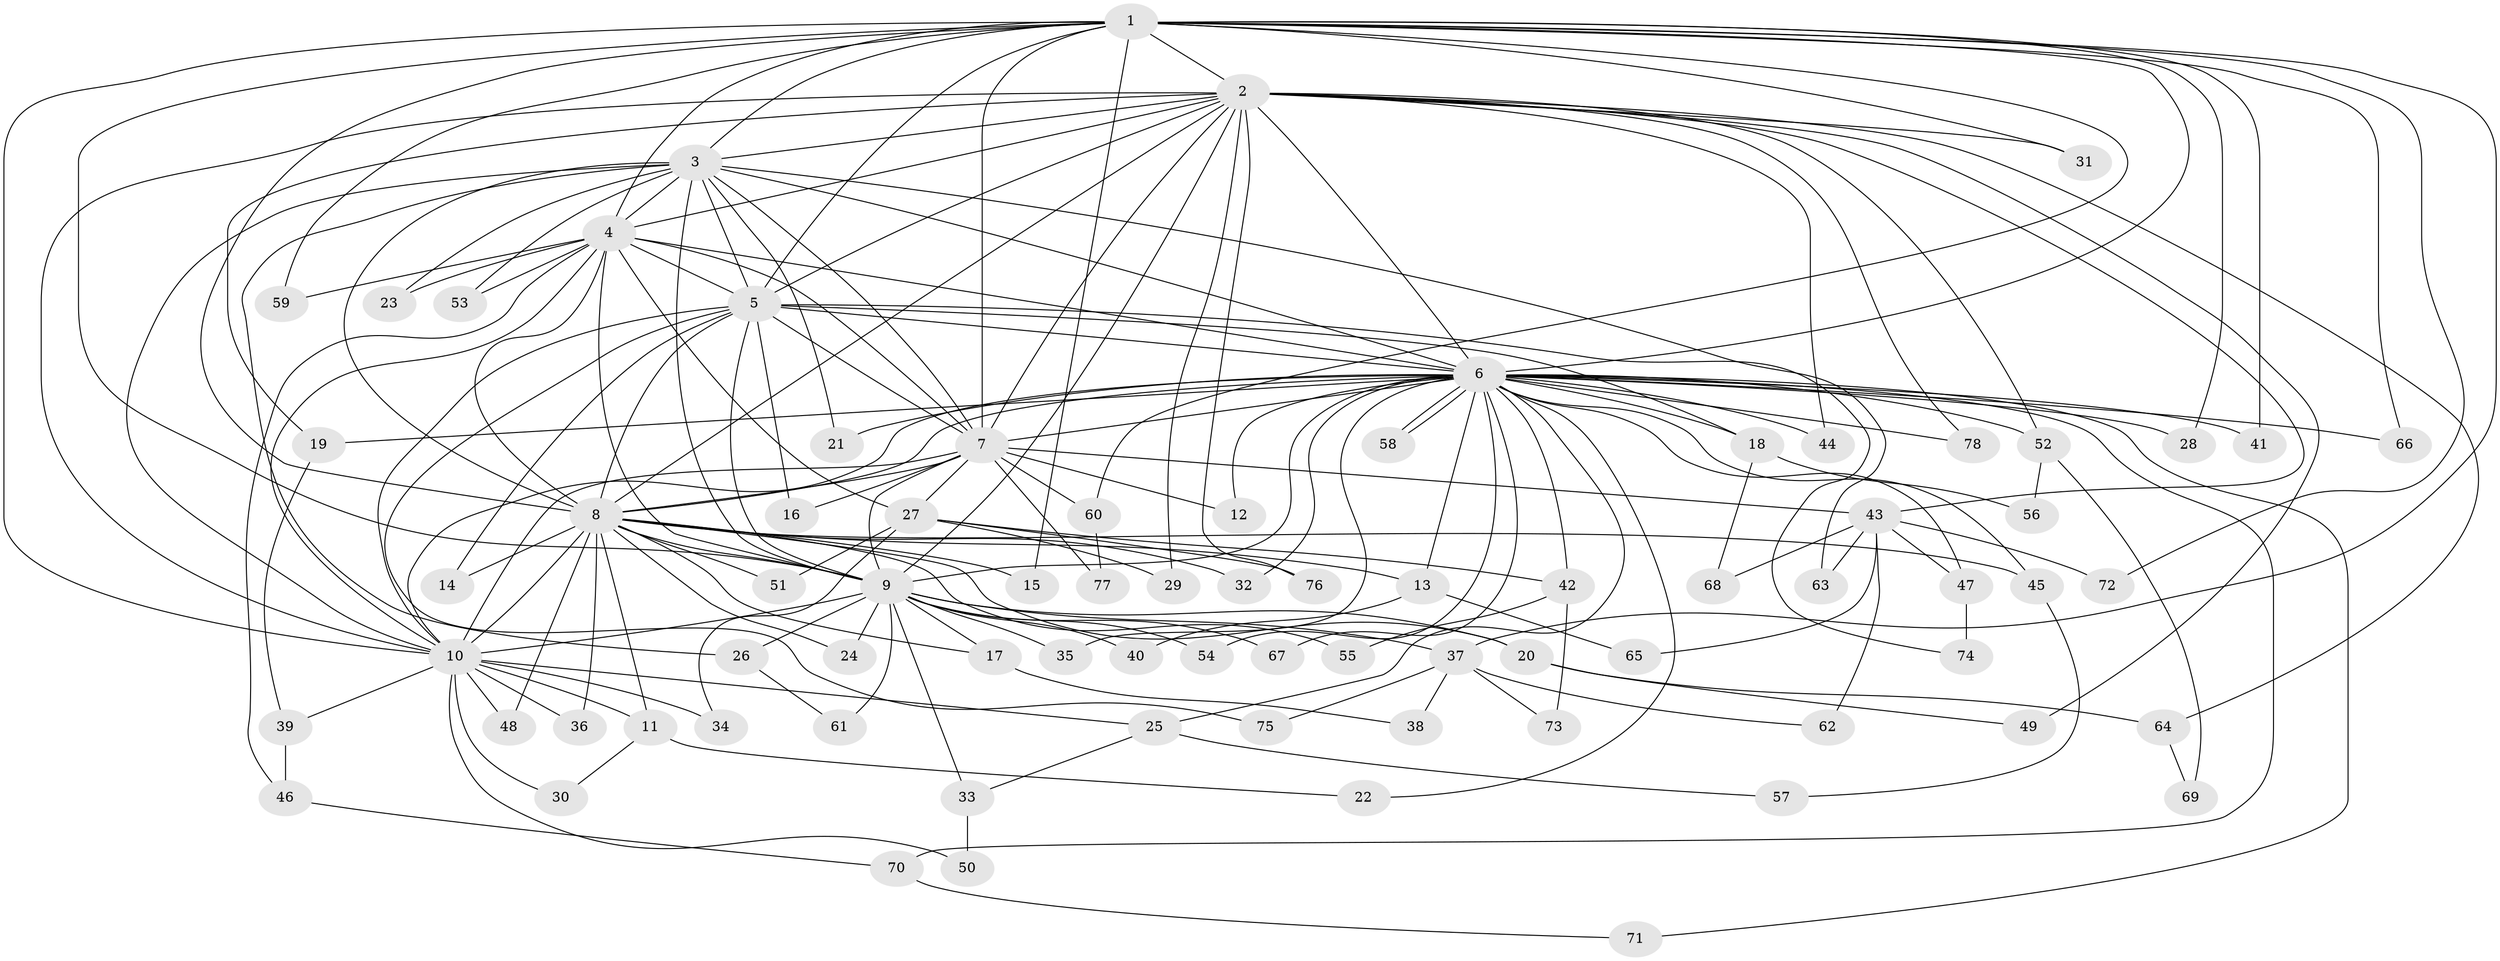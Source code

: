 // Generated by graph-tools (version 1.1) at 2025/25/03/09/25 03:25:50]
// undirected, 78 vertices, 181 edges
graph export_dot {
graph [start="1"]
  node [color=gray90,style=filled];
  1;
  2;
  3;
  4;
  5;
  6;
  7;
  8;
  9;
  10;
  11;
  12;
  13;
  14;
  15;
  16;
  17;
  18;
  19;
  20;
  21;
  22;
  23;
  24;
  25;
  26;
  27;
  28;
  29;
  30;
  31;
  32;
  33;
  34;
  35;
  36;
  37;
  38;
  39;
  40;
  41;
  42;
  43;
  44;
  45;
  46;
  47;
  48;
  49;
  50;
  51;
  52;
  53;
  54;
  55;
  56;
  57;
  58;
  59;
  60;
  61;
  62;
  63;
  64;
  65;
  66;
  67;
  68;
  69;
  70;
  71;
  72;
  73;
  74;
  75;
  76;
  77;
  78;
  1 -- 2;
  1 -- 3;
  1 -- 4;
  1 -- 5;
  1 -- 6;
  1 -- 7;
  1 -- 8;
  1 -- 9;
  1 -- 10;
  1 -- 15;
  1 -- 28;
  1 -- 31;
  1 -- 37;
  1 -- 41;
  1 -- 59;
  1 -- 60;
  1 -- 66;
  1 -- 72;
  2 -- 3;
  2 -- 4;
  2 -- 5;
  2 -- 6;
  2 -- 7;
  2 -- 8;
  2 -- 9;
  2 -- 10;
  2 -- 19;
  2 -- 29;
  2 -- 31;
  2 -- 43;
  2 -- 44;
  2 -- 49;
  2 -- 52;
  2 -- 64;
  2 -- 76;
  2 -- 78;
  3 -- 4;
  3 -- 5;
  3 -- 6;
  3 -- 7;
  3 -- 8;
  3 -- 9;
  3 -- 10;
  3 -- 21;
  3 -- 23;
  3 -- 26;
  3 -- 53;
  3 -- 63;
  4 -- 5;
  4 -- 6;
  4 -- 7;
  4 -- 8;
  4 -- 9;
  4 -- 10;
  4 -- 23;
  4 -- 27;
  4 -- 46;
  4 -- 53;
  4 -- 59;
  5 -- 6;
  5 -- 7;
  5 -- 8;
  5 -- 9;
  5 -- 10;
  5 -- 14;
  5 -- 16;
  5 -- 18;
  5 -- 74;
  5 -- 75;
  6 -- 7;
  6 -- 8;
  6 -- 9;
  6 -- 10;
  6 -- 12;
  6 -- 13;
  6 -- 18;
  6 -- 19;
  6 -- 21;
  6 -- 22;
  6 -- 25;
  6 -- 28;
  6 -- 32;
  6 -- 35;
  6 -- 41;
  6 -- 42;
  6 -- 44;
  6 -- 45;
  6 -- 47;
  6 -- 52;
  6 -- 54;
  6 -- 58;
  6 -- 58;
  6 -- 66;
  6 -- 67;
  6 -- 70;
  6 -- 71;
  6 -- 78;
  7 -- 8;
  7 -- 9;
  7 -- 10;
  7 -- 12;
  7 -- 16;
  7 -- 27;
  7 -- 43;
  7 -- 60;
  7 -- 77;
  8 -- 9;
  8 -- 10;
  8 -- 11;
  8 -- 13;
  8 -- 14;
  8 -- 15;
  8 -- 17;
  8 -- 20;
  8 -- 24;
  8 -- 32;
  8 -- 36;
  8 -- 45;
  8 -- 48;
  8 -- 51;
  8 -- 55;
  9 -- 10;
  9 -- 17;
  9 -- 20;
  9 -- 24;
  9 -- 26;
  9 -- 33;
  9 -- 35;
  9 -- 37;
  9 -- 40;
  9 -- 54;
  9 -- 61;
  9 -- 67;
  10 -- 11;
  10 -- 25;
  10 -- 30;
  10 -- 34;
  10 -- 36;
  10 -- 39;
  10 -- 48;
  10 -- 50;
  11 -- 22;
  11 -- 30;
  13 -- 40;
  13 -- 65;
  17 -- 38;
  18 -- 56;
  18 -- 68;
  19 -- 39;
  20 -- 49;
  20 -- 64;
  25 -- 33;
  25 -- 57;
  26 -- 61;
  27 -- 29;
  27 -- 34;
  27 -- 42;
  27 -- 51;
  27 -- 76;
  33 -- 50;
  37 -- 38;
  37 -- 62;
  37 -- 73;
  37 -- 75;
  39 -- 46;
  42 -- 55;
  42 -- 73;
  43 -- 47;
  43 -- 62;
  43 -- 63;
  43 -- 65;
  43 -- 68;
  43 -- 72;
  45 -- 57;
  46 -- 70;
  47 -- 74;
  52 -- 56;
  52 -- 69;
  60 -- 77;
  64 -- 69;
  70 -- 71;
}
